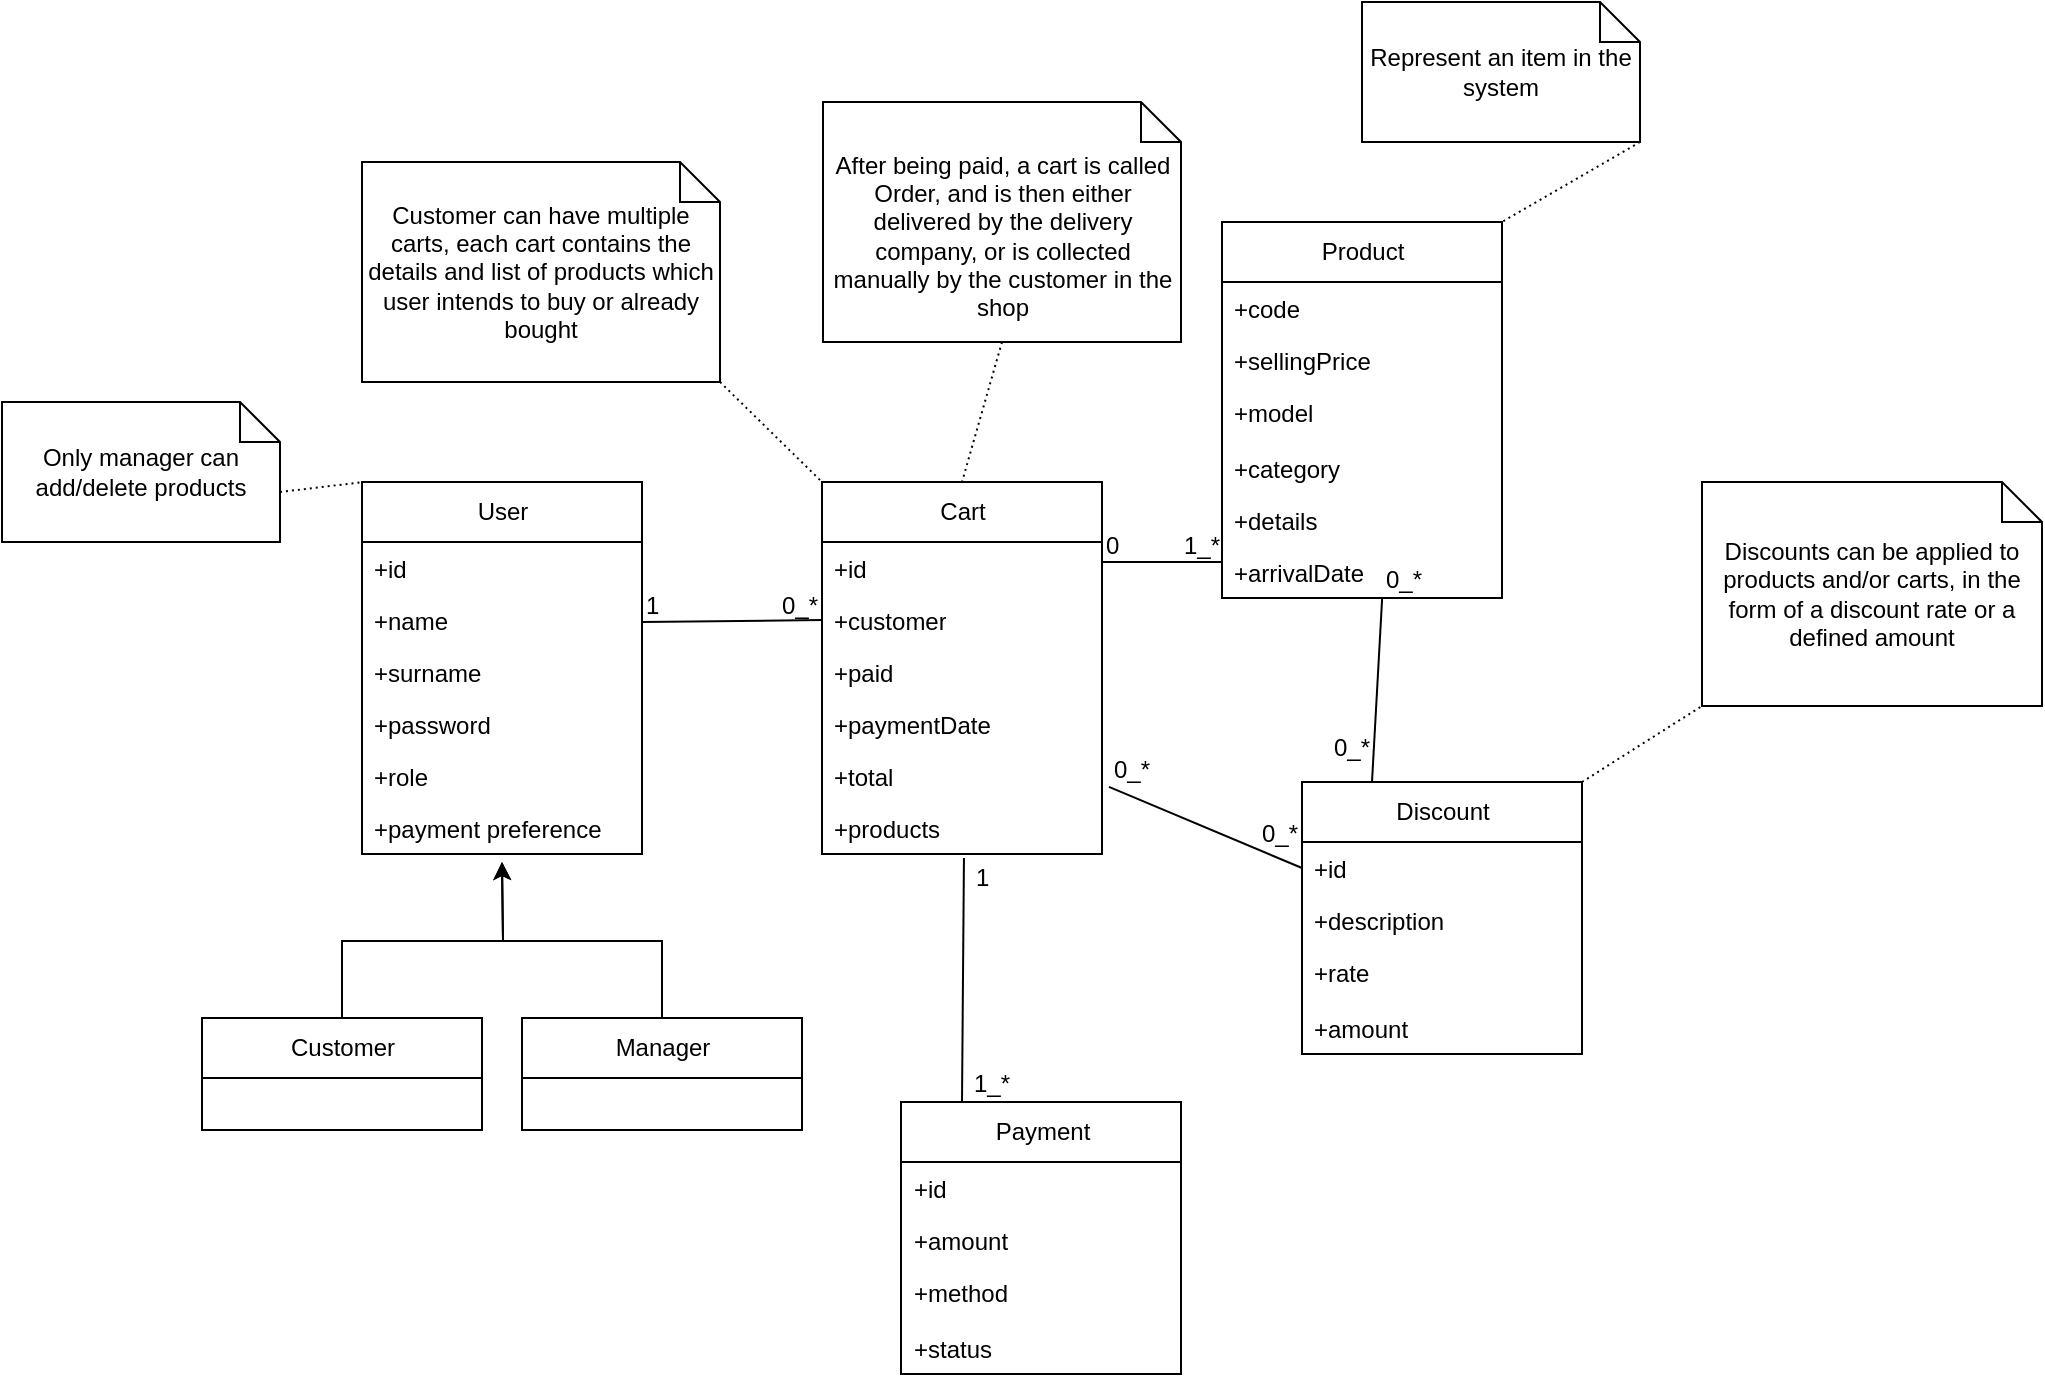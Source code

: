 <mxfile version="24.3.1" type="device">
  <diagram name="Page-1" id="sScCAlNBUdCnbL7YjxBB">
    <mxGraphModel dx="2555" dy="2163" grid="1" gridSize="10" guides="1" tooltips="1" connect="1" arrows="1" fold="1" page="1" pageScale="1" pageWidth="827" pageHeight="1169" math="0" shadow="0">
      <root>
        <mxCell id="0" />
        <mxCell id="1" parent="0" />
        <mxCell id="dbdY2oD0q3TGfeCtNdl1-99" style="edgeStyle=orthogonalEdgeStyle;rounded=0;orthogonalLoop=1;jettySize=auto;html=1;exitX=0.5;exitY=0;exitDx=0;exitDy=0;" parent="1" source="dbdY2oD0q3TGfeCtNdl1-5" edge="1">
          <mxGeometry relative="1" as="geometry">
            <mxPoint x="200" y="320" as="targetPoint" />
          </mxGeometry>
        </mxCell>
        <mxCell id="dbdY2oD0q3TGfeCtNdl1-5" value="Customer" style="swimlane;fontStyle=0;childLayout=stackLayout;horizontal=1;startSize=30;fillColor=none;horizontalStack=0;resizeParent=1;resizeParentMax=0;resizeLast=0;collapsible=1;marginBottom=0;html=1;" parent="1" vertex="1">
          <mxGeometry x="50" y="398" width="140" height="56" as="geometry" />
        </mxCell>
        <mxCell id="dbdY2oD0q3TGfeCtNdl1-98" style="edgeStyle=orthogonalEdgeStyle;rounded=0;orthogonalLoop=1;jettySize=auto;html=1;exitX=0.5;exitY=0;exitDx=0;exitDy=0;" parent="1" source="dbdY2oD0q3TGfeCtNdl1-73" edge="1">
          <mxGeometry relative="1" as="geometry">
            <mxPoint x="200" y="320" as="targetPoint" />
          </mxGeometry>
        </mxCell>
        <mxCell id="dbdY2oD0q3TGfeCtNdl1-73" value="Manager" style="swimlane;fontStyle=0;childLayout=stackLayout;horizontal=1;startSize=30;fillColor=none;horizontalStack=0;resizeParent=1;resizeParentMax=0;resizeLast=0;collapsible=1;marginBottom=0;html=1;" parent="1" vertex="1">
          <mxGeometry x="210" y="398" width="140" height="56" as="geometry" />
        </mxCell>
        <mxCell id="dbdY2oD0q3TGfeCtNdl1-74" value="Cart" style="swimlane;fontStyle=0;childLayout=stackLayout;horizontal=1;startSize=30;fillColor=none;horizontalStack=0;resizeParent=1;resizeParentMax=0;resizeLast=0;collapsible=1;marginBottom=0;html=1;" parent="1" vertex="1">
          <mxGeometry x="360" y="130" width="140" height="186" as="geometry" />
        </mxCell>
        <mxCell id="dbdY2oD0q3TGfeCtNdl1-92" value="+id" style="text;strokeColor=none;fillColor=none;align=left;verticalAlign=top;spacingLeft=4;spacingRight=4;overflow=hidden;rotatable=0;points=[[0,0.5],[1,0.5]];portConstraint=eastwest;whiteSpace=wrap;html=1;" parent="dbdY2oD0q3TGfeCtNdl1-74" vertex="1">
          <mxGeometry y="30" width="140" height="26" as="geometry" />
        </mxCell>
        <mxCell id="dbdY2oD0q3TGfeCtNdl1-93" value="+customer" style="text;strokeColor=none;fillColor=none;align=left;verticalAlign=top;spacingLeft=4;spacingRight=4;overflow=hidden;rotatable=0;points=[[0,0.5],[1,0.5]];portConstraint=eastwest;whiteSpace=wrap;html=1;" parent="dbdY2oD0q3TGfeCtNdl1-74" vertex="1">
          <mxGeometry y="56" width="140" height="26" as="geometry" />
        </mxCell>
        <mxCell id="dbdY2oD0q3TGfeCtNdl1-94" value="+paid" style="text;strokeColor=none;fillColor=none;align=left;verticalAlign=top;spacingLeft=4;spacingRight=4;overflow=hidden;rotatable=0;points=[[0,0.5],[1,0.5]];portConstraint=eastwest;whiteSpace=wrap;html=1;" parent="dbdY2oD0q3TGfeCtNdl1-74" vertex="1">
          <mxGeometry y="82" width="140" height="26" as="geometry" />
        </mxCell>
        <mxCell id="dbdY2oD0q3TGfeCtNdl1-95" value="+paymentDate" style="text;strokeColor=none;fillColor=none;align=left;verticalAlign=top;spacingLeft=4;spacingRight=4;overflow=hidden;rotatable=0;points=[[0,0.5],[1,0.5]];portConstraint=eastwest;whiteSpace=wrap;html=1;" parent="dbdY2oD0q3TGfeCtNdl1-74" vertex="1">
          <mxGeometry y="108" width="140" height="26" as="geometry" />
        </mxCell>
        <mxCell id="dbdY2oD0q3TGfeCtNdl1-96" value="+total" style="text;strokeColor=none;fillColor=none;align=left;verticalAlign=top;spacingLeft=4;spacingRight=4;overflow=hidden;rotatable=0;points=[[0,0.5],[1,0.5]];portConstraint=eastwest;whiteSpace=wrap;html=1;" parent="dbdY2oD0q3TGfeCtNdl1-74" vertex="1">
          <mxGeometry y="134" width="140" height="26" as="geometry" />
        </mxCell>
        <mxCell id="dbdY2oD0q3TGfeCtNdl1-97" value="+products" style="text;strokeColor=none;fillColor=none;align=left;verticalAlign=top;spacingLeft=4;spacingRight=4;overflow=hidden;rotatable=0;points=[[0,0.5],[1,0.5]];portConstraint=eastwest;whiteSpace=wrap;html=1;" parent="dbdY2oD0q3TGfeCtNdl1-74" vertex="1">
          <mxGeometry y="160" width="140" height="26" as="geometry" />
        </mxCell>
        <mxCell id="dbdY2oD0q3TGfeCtNdl1-75" value="Product" style="swimlane;fontStyle=0;childLayout=stackLayout;horizontal=1;startSize=30;fillColor=none;horizontalStack=0;resizeParent=1;resizeParentMax=0;resizeLast=0;collapsible=1;marginBottom=0;html=1;" parent="1" vertex="1">
          <mxGeometry x="560" width="140" height="188" as="geometry" />
        </mxCell>
        <mxCell id="dbdY2oD0q3TGfeCtNdl1-76" value="+code" style="text;strokeColor=none;fillColor=none;align=left;verticalAlign=top;spacingLeft=4;spacingRight=4;overflow=hidden;rotatable=0;points=[[0,0.5],[1,0.5]];portConstraint=eastwest;whiteSpace=wrap;html=1;" parent="dbdY2oD0q3TGfeCtNdl1-75" vertex="1">
          <mxGeometry y="30" width="140" height="26" as="geometry" />
        </mxCell>
        <mxCell id="dbdY2oD0q3TGfeCtNdl1-77" value="+sellingPrice" style="text;strokeColor=none;fillColor=none;align=left;verticalAlign=top;spacingLeft=4;spacingRight=4;overflow=hidden;rotatable=0;points=[[0,0.5],[1,0.5]];portConstraint=eastwest;whiteSpace=wrap;html=1;" parent="dbdY2oD0q3TGfeCtNdl1-75" vertex="1">
          <mxGeometry y="56" width="140" height="26" as="geometry" />
        </mxCell>
        <mxCell id="dbdY2oD0q3TGfeCtNdl1-78" value="+model" style="text;strokeColor=none;fillColor=none;align=left;verticalAlign=top;spacingLeft=4;spacingRight=4;overflow=hidden;rotatable=0;points=[[0,0.5],[1,0.5]];portConstraint=eastwest;whiteSpace=wrap;html=1;" parent="dbdY2oD0q3TGfeCtNdl1-75" vertex="1">
          <mxGeometry y="82" width="140" height="28" as="geometry" />
        </mxCell>
        <mxCell id="dbdY2oD0q3TGfeCtNdl1-83" value="+category" style="text;strokeColor=none;fillColor=none;align=left;verticalAlign=top;spacingLeft=4;spacingRight=4;overflow=hidden;rotatable=0;points=[[0,0.5],[1,0.5]];portConstraint=eastwest;whiteSpace=wrap;html=1;" parent="dbdY2oD0q3TGfeCtNdl1-75" vertex="1">
          <mxGeometry y="110" width="140" height="26" as="geometry" />
        </mxCell>
        <mxCell id="dbdY2oD0q3TGfeCtNdl1-89" value="+details" style="text;strokeColor=none;fillColor=none;align=left;verticalAlign=top;spacingLeft=4;spacingRight=4;overflow=hidden;rotatable=0;points=[[0,0.5],[1,0.5]];portConstraint=eastwest;whiteSpace=wrap;html=1;" parent="dbdY2oD0q3TGfeCtNdl1-75" vertex="1">
          <mxGeometry y="136" width="140" height="26" as="geometry" />
        </mxCell>
        <mxCell id="dbdY2oD0q3TGfeCtNdl1-90" value="+arrivalDate" style="text;strokeColor=none;fillColor=none;align=left;verticalAlign=top;spacingLeft=4;spacingRight=4;overflow=hidden;rotatable=0;points=[[0,0.5],[1,0.5]];portConstraint=eastwest;whiteSpace=wrap;html=1;" parent="dbdY2oD0q3TGfeCtNdl1-75" vertex="1">
          <mxGeometry y="162" width="140" height="26" as="geometry" />
        </mxCell>
        <mxCell id="dbdY2oD0q3TGfeCtNdl1-102" value="" style="endArrow=none;html=1;rounded=0;entryX=0;entryY=0.5;entryDx=0;entryDy=0;" parent="1" target="dbdY2oD0q3TGfeCtNdl1-93" edge="1">
          <mxGeometry relative="1" as="geometry">
            <mxPoint x="270" y="200" as="sourcePoint" />
            <mxPoint x="430" y="200" as="targetPoint" />
          </mxGeometry>
        </mxCell>
        <mxCell id="dbdY2oD0q3TGfeCtNdl1-103" value="1" style="resizable=0;html=1;whiteSpace=wrap;align=left;verticalAlign=bottom;" parent="dbdY2oD0q3TGfeCtNdl1-102" connectable="0" vertex="1">
          <mxGeometry x="-1" relative="1" as="geometry" />
        </mxCell>
        <mxCell id="dbdY2oD0q3TGfeCtNdl1-104" value="0_*" style="resizable=0;html=1;whiteSpace=wrap;align=right;verticalAlign=bottom;" parent="dbdY2oD0q3TGfeCtNdl1-102" connectable="0" vertex="1">
          <mxGeometry x="1" relative="1" as="geometry">
            <mxPoint y="1" as="offset" />
          </mxGeometry>
        </mxCell>
        <mxCell id="dbdY2oD0q3TGfeCtNdl1-105" value="" style="endArrow=none;html=1;rounded=0;" parent="1" edge="1">
          <mxGeometry relative="1" as="geometry">
            <mxPoint x="500" y="170" as="sourcePoint" />
            <mxPoint x="560" y="170" as="targetPoint" />
          </mxGeometry>
        </mxCell>
        <mxCell id="dbdY2oD0q3TGfeCtNdl1-106" value="0" style="resizable=0;html=1;whiteSpace=wrap;align=left;verticalAlign=bottom;" parent="dbdY2oD0q3TGfeCtNdl1-105" connectable="0" vertex="1">
          <mxGeometry x="-1" relative="1" as="geometry" />
        </mxCell>
        <mxCell id="dbdY2oD0q3TGfeCtNdl1-107" value="1_*" style="resizable=0;html=1;whiteSpace=wrap;align=right;verticalAlign=bottom;" parent="dbdY2oD0q3TGfeCtNdl1-105" connectable="0" vertex="1">
          <mxGeometry x="1" relative="1" as="geometry" />
        </mxCell>
        <mxCell id="dbdY2oD0q3TGfeCtNdl1-108" value="Only manager can add/delete products" style="shape=note;size=20;whiteSpace=wrap;html=1;" parent="1" vertex="1">
          <mxGeometry x="-50" y="90" width="139" height="70" as="geometry" />
        </mxCell>
        <mxCell id="dbdY2oD0q3TGfeCtNdl1-109" value="" style="endArrow=none;html=1;rounded=0;dashed=1;dashPattern=1 2;entryX=0;entryY=0;entryDx=0;entryDy=0;exitX=0;exitY=0;exitDx=139;exitDy=45;exitPerimeter=0;" parent="1" edge="1" source="dbdY2oD0q3TGfeCtNdl1-108">
          <mxGeometry relative="1" as="geometry">
            <mxPoint x="100" y="90" as="sourcePoint" />
            <mxPoint x="131" y="130" as="targetPoint" />
          </mxGeometry>
        </mxCell>
        <mxCell id="dbdY2oD0q3TGfeCtNdl1-111" value="Customer can have multiple carts, each cart contains the details and list of products which user intends to buy or already bought" style="shape=note;size=20;whiteSpace=wrap;html=1;" parent="1" vertex="1">
          <mxGeometry x="130" y="-30" width="179" height="110" as="geometry" />
        </mxCell>
        <mxCell id="dbdY2oD0q3TGfeCtNdl1-112" value="" style="endArrow=none;html=1;rounded=0;dashed=1;dashPattern=1 2;entryX=0;entryY=0;entryDx=0;entryDy=0;exitX=1;exitY=1;exitDx=0;exitDy=0;exitPerimeter=0;" parent="1" target="dbdY2oD0q3TGfeCtNdl1-74" edge="1" source="dbdY2oD0q3TGfeCtNdl1-111">
          <mxGeometry relative="1" as="geometry">
            <mxPoint x="340" y="90" as="sourcePoint" />
            <mxPoint x="141" y="140" as="targetPoint" />
          </mxGeometry>
        </mxCell>
        <mxCell id="dbdY2oD0q3TGfeCtNdl1-113" value="Represent an item in the system" style="shape=note;size=20;whiteSpace=wrap;html=1;" parent="1" vertex="1">
          <mxGeometry x="630" y="-110" width="139" height="70" as="geometry" />
        </mxCell>
        <mxCell id="dbdY2oD0q3TGfeCtNdl1-114" value="" style="endArrow=none;html=1;rounded=0;dashed=1;dashPattern=1 2;entryX=1;entryY=0;entryDx=0;entryDy=0;exitX=1;exitY=1;exitDx=0;exitDy=0;exitPerimeter=0;" parent="1" source="dbdY2oD0q3TGfeCtNdl1-113" target="dbdY2oD0q3TGfeCtNdl1-75" edge="1">
          <mxGeometry relative="1" as="geometry">
            <mxPoint x="350" y="100" as="sourcePoint" />
            <mxPoint x="370" y="140" as="targetPoint" />
          </mxGeometry>
        </mxCell>
        <mxCell id="dbdY2oD0q3TGfeCtNdl1-126" value="" style="endArrow=none;html=1;rounded=0;entryX=0.5;entryY=0;entryDx=0;entryDy=0;exitX=0.507;exitY=1.077;exitDx=0;exitDy=0;exitPerimeter=0;" parent="1" source="dbdY2oD0q3TGfeCtNdl1-97" edge="1">
          <mxGeometry relative="1" as="geometry">
            <mxPoint x="424.5" y="340" as="sourcePoint" />
            <mxPoint x="430" y="440" as="targetPoint" />
          </mxGeometry>
        </mxCell>
        <mxCell id="dbdY2oD0q3TGfeCtNdl1-127" value="1" style="resizable=0;html=1;whiteSpace=wrap;align=left;verticalAlign=bottom;" parent="dbdY2oD0q3TGfeCtNdl1-126" connectable="0" vertex="1">
          <mxGeometry x="-1" relative="1" as="geometry">
            <mxPoint x="4" y="18" as="offset" />
          </mxGeometry>
        </mxCell>
        <mxCell id="dbdY2oD0q3TGfeCtNdl1-128" value="1_*" style="resizable=0;html=1;whiteSpace=wrap;align=right;verticalAlign=bottom;" parent="dbdY2oD0q3TGfeCtNdl1-126" connectable="0" vertex="1">
          <mxGeometry x="1" relative="1" as="geometry">
            <mxPoint x="25" as="offset" />
          </mxGeometry>
        </mxCell>
        <mxCell id="q1qRYg6cuYfZDlTpK5Hx-2" value="Discount" style="swimlane;fontStyle=0;childLayout=stackLayout;horizontal=1;startSize=30;fillColor=none;horizontalStack=0;resizeParent=1;resizeParentMax=0;resizeLast=0;collapsible=1;marginBottom=0;html=1;" parent="1" vertex="1">
          <mxGeometry x="600" y="280" width="140" height="136" as="geometry" />
        </mxCell>
        <mxCell id="q1qRYg6cuYfZDlTpK5Hx-3" value="+id" style="text;strokeColor=none;fillColor=none;align=left;verticalAlign=top;spacingLeft=4;spacingRight=4;overflow=hidden;rotatable=0;points=[[0,0.5],[1,0.5]];portConstraint=eastwest;whiteSpace=wrap;html=1;" parent="q1qRYg6cuYfZDlTpK5Hx-2" vertex="1">
          <mxGeometry y="30" width="140" height="26" as="geometry" />
        </mxCell>
        <mxCell id="q1qRYg6cuYfZDlTpK5Hx-4" value="+description" style="text;strokeColor=none;fillColor=none;align=left;verticalAlign=top;spacingLeft=4;spacingRight=4;overflow=hidden;rotatable=0;points=[[0,0.5],[1,0.5]];portConstraint=eastwest;whiteSpace=wrap;html=1;" parent="q1qRYg6cuYfZDlTpK5Hx-2" vertex="1">
          <mxGeometry y="56" width="140" height="26" as="geometry" />
        </mxCell>
        <mxCell id="q1qRYg6cuYfZDlTpK5Hx-5" value="+rate" style="text;strokeColor=none;fillColor=none;align=left;verticalAlign=top;spacingLeft=4;spacingRight=4;overflow=hidden;rotatable=0;points=[[0,0.5],[1,0.5]];portConstraint=eastwest;whiteSpace=wrap;html=1;" parent="q1qRYg6cuYfZDlTpK5Hx-2" vertex="1">
          <mxGeometry y="82" width="140" height="28" as="geometry" />
        </mxCell>
        <mxCell id="q1qRYg6cuYfZDlTpK5Hx-6" value="+amount" style="text;strokeColor=none;fillColor=none;align=left;verticalAlign=top;spacingLeft=4;spacingRight=4;overflow=hidden;rotatable=0;points=[[0,0.5],[1,0.5]];portConstraint=eastwest;whiteSpace=wrap;html=1;" parent="q1qRYg6cuYfZDlTpK5Hx-2" vertex="1">
          <mxGeometry y="110" width="140" height="26" as="geometry" />
        </mxCell>
        <mxCell id="q1qRYg6cuYfZDlTpK5Hx-9" value="" style="endArrow=none;html=1;rounded=0;entryX=0;entryY=0.5;entryDx=0;entryDy=0;exitX=1.025;exitY=0.71;exitDx=0;exitDy=0;exitPerimeter=0;" parent="1" source="dbdY2oD0q3TGfeCtNdl1-96" target="q1qRYg6cuYfZDlTpK5Hx-3" edge="1">
          <mxGeometry relative="1" as="geometry">
            <mxPoint x="539.5" y="240" as="sourcePoint" />
            <mxPoint x="599.5" y="240" as="targetPoint" />
          </mxGeometry>
        </mxCell>
        <mxCell id="q1qRYg6cuYfZDlTpK5Hx-10" value="0_*" style="resizable=0;html=1;whiteSpace=wrap;align=left;verticalAlign=bottom;" parent="q1qRYg6cuYfZDlTpK5Hx-9" connectable="0" vertex="1">
          <mxGeometry x="-1" relative="1" as="geometry" />
        </mxCell>
        <mxCell id="q1qRYg6cuYfZDlTpK5Hx-11" value="0_*" style="resizable=0;html=1;whiteSpace=wrap;align=right;verticalAlign=bottom;" parent="q1qRYg6cuYfZDlTpK5Hx-9" connectable="0" vertex="1">
          <mxGeometry x="1" relative="1" as="geometry">
            <mxPoint y="-8" as="offset" />
          </mxGeometry>
        </mxCell>
        <mxCell id="q1qRYg6cuYfZDlTpK5Hx-12" value="" style="endArrow=none;html=1;rounded=0;entryX=0.25;entryY=0;entryDx=0;entryDy=0;exitX=0.572;exitY=0.999;exitDx=0;exitDy=0;exitPerimeter=0;" parent="1" source="dbdY2oD0q3TGfeCtNdl1-90" target="q1qRYg6cuYfZDlTpK5Hx-2" edge="1">
          <mxGeometry relative="1" as="geometry">
            <mxPoint x="513" y="292" as="sourcePoint" />
            <mxPoint x="610" y="333" as="targetPoint" />
          </mxGeometry>
        </mxCell>
        <mxCell id="q1qRYg6cuYfZDlTpK5Hx-13" value="0_*" style="resizable=0;html=1;whiteSpace=wrap;align=left;verticalAlign=bottom;" parent="q1qRYg6cuYfZDlTpK5Hx-12" connectable="0" vertex="1">
          <mxGeometry x="-1" relative="1" as="geometry" />
        </mxCell>
        <mxCell id="q1qRYg6cuYfZDlTpK5Hx-14" value="0_*" style="resizable=0;html=1;whiteSpace=wrap;align=right;verticalAlign=bottom;" parent="q1qRYg6cuYfZDlTpK5Hx-12" connectable="0" vertex="1">
          <mxGeometry x="1" relative="1" as="geometry">
            <mxPoint y="-8" as="offset" />
          </mxGeometry>
        </mxCell>
        <mxCell id="q1qRYg6cuYfZDlTpK5Hx-15" value="Discounts can be applied to products and/or carts, in the form of a discount rate or a defined amount" style="shape=note;size=20;whiteSpace=wrap;html=1;" parent="1" vertex="1">
          <mxGeometry x="800" y="130" width="170" height="112" as="geometry" />
        </mxCell>
        <mxCell id="q1qRYg6cuYfZDlTpK5Hx-16" value="" style="endArrow=none;html=1;rounded=0;dashed=1;dashPattern=1 2;entryX=0;entryY=1;entryDx=0;entryDy=0;exitX=1;exitY=0;exitDx=0;exitDy=0;entryPerimeter=0;" parent="1" source="q1qRYg6cuYfZDlTpK5Hx-2" target="q1qRYg6cuYfZDlTpK5Hx-15" edge="1">
          <mxGeometry relative="1" as="geometry">
            <mxPoint x="550" as="sourcePoint" />
            <mxPoint x="570" y="10" as="targetPoint" />
          </mxGeometry>
        </mxCell>
        <mxCell id="q1qRYg6cuYfZDlTpK5Hx-18" value="User" style="swimlane;fontStyle=0;childLayout=stackLayout;horizontal=1;startSize=30;fillColor=none;horizontalStack=0;resizeParent=1;resizeParentMax=0;resizeLast=0;collapsible=1;marginBottom=0;html=1;" parent="1" vertex="1">
          <mxGeometry x="130" y="130" width="140" height="186" as="geometry" />
        </mxCell>
        <mxCell id="q1qRYg6cuYfZDlTpK5Hx-19" value="+id" style="text;strokeColor=none;fillColor=none;align=left;verticalAlign=top;spacingLeft=4;spacingRight=4;overflow=hidden;rotatable=0;points=[[0,0.5],[1,0.5]];portConstraint=eastwest;whiteSpace=wrap;html=1;" parent="q1qRYg6cuYfZDlTpK5Hx-18" vertex="1">
          <mxGeometry y="30" width="140" height="26" as="geometry" />
        </mxCell>
        <mxCell id="q1qRYg6cuYfZDlTpK5Hx-20" value="+name" style="text;strokeColor=none;fillColor=none;align=left;verticalAlign=top;spacingLeft=4;spacingRight=4;overflow=hidden;rotatable=0;points=[[0,0.5],[1,0.5]];portConstraint=eastwest;whiteSpace=wrap;html=1;" parent="q1qRYg6cuYfZDlTpK5Hx-18" vertex="1">
          <mxGeometry y="56" width="140" height="26" as="geometry" />
        </mxCell>
        <mxCell id="q1qRYg6cuYfZDlTpK5Hx-21" value="+surname" style="text;strokeColor=none;fillColor=none;align=left;verticalAlign=top;spacingLeft=4;spacingRight=4;overflow=hidden;rotatable=0;points=[[0,0.5],[1,0.5]];portConstraint=eastwest;whiteSpace=wrap;html=1;" parent="q1qRYg6cuYfZDlTpK5Hx-18" vertex="1">
          <mxGeometry y="82" width="140" height="26" as="geometry" />
        </mxCell>
        <mxCell id="q1qRYg6cuYfZDlTpK5Hx-22" value="+password" style="text;strokeColor=none;fillColor=none;align=left;verticalAlign=top;spacingLeft=4;spacingRight=4;overflow=hidden;rotatable=0;points=[[0,0.5],[1,0.5]];portConstraint=eastwest;whiteSpace=wrap;html=1;" parent="q1qRYg6cuYfZDlTpK5Hx-18" vertex="1">
          <mxGeometry y="108" width="140" height="26" as="geometry" />
        </mxCell>
        <mxCell id="q1qRYg6cuYfZDlTpK5Hx-23" value="+role" style="text;strokeColor=none;fillColor=none;align=left;verticalAlign=top;spacingLeft=4;spacingRight=4;overflow=hidden;rotatable=0;points=[[0,0.5],[1,0.5]];portConstraint=eastwest;whiteSpace=wrap;html=1;" parent="q1qRYg6cuYfZDlTpK5Hx-18" vertex="1">
          <mxGeometry y="134" width="140" height="26" as="geometry" />
        </mxCell>
        <mxCell id="q1qRYg6cuYfZDlTpK5Hx-24" value="+payment preference" style="text;strokeColor=none;fillColor=none;align=left;verticalAlign=top;spacingLeft=4;spacingRight=4;overflow=hidden;rotatable=0;points=[[0,0.5],[1,0.5]];portConstraint=eastwest;whiteSpace=wrap;html=1;" parent="q1qRYg6cuYfZDlTpK5Hx-18" vertex="1">
          <mxGeometry y="160" width="140" height="26" as="geometry" />
        </mxCell>
        <mxCell id="q1qRYg6cuYfZDlTpK5Hx-28" value="Payment" style="swimlane;fontStyle=0;childLayout=stackLayout;horizontal=1;startSize=30;fillColor=none;horizontalStack=0;resizeParent=1;resizeParentMax=0;resizeLast=0;collapsible=1;marginBottom=0;html=1;" parent="1" vertex="1">
          <mxGeometry x="399.5" y="440" width="140" height="136" as="geometry" />
        </mxCell>
        <mxCell id="q1qRYg6cuYfZDlTpK5Hx-29" value="+id" style="text;strokeColor=none;fillColor=none;align=left;verticalAlign=top;spacingLeft=4;spacingRight=4;overflow=hidden;rotatable=0;points=[[0,0.5],[1,0.5]];portConstraint=eastwest;whiteSpace=wrap;html=1;" parent="q1qRYg6cuYfZDlTpK5Hx-28" vertex="1">
          <mxGeometry y="30" width="140" height="26" as="geometry" />
        </mxCell>
        <mxCell id="q1qRYg6cuYfZDlTpK5Hx-30" value="+amount" style="text;strokeColor=none;fillColor=none;align=left;verticalAlign=top;spacingLeft=4;spacingRight=4;overflow=hidden;rotatable=0;points=[[0,0.5],[1,0.5]];portConstraint=eastwest;whiteSpace=wrap;html=1;" parent="q1qRYg6cuYfZDlTpK5Hx-28" vertex="1">
          <mxGeometry y="56" width="140" height="26" as="geometry" />
        </mxCell>
        <mxCell id="q1qRYg6cuYfZDlTpK5Hx-31" value="+method" style="text;strokeColor=none;fillColor=none;align=left;verticalAlign=top;spacingLeft=4;spacingRight=4;overflow=hidden;rotatable=0;points=[[0,0.5],[1,0.5]];portConstraint=eastwest;whiteSpace=wrap;html=1;" parent="q1qRYg6cuYfZDlTpK5Hx-28" vertex="1">
          <mxGeometry y="82" width="140" height="28" as="geometry" />
        </mxCell>
        <mxCell id="q1qRYg6cuYfZDlTpK5Hx-32" value="+status" style="text;strokeColor=none;fillColor=none;align=left;verticalAlign=top;spacingLeft=4;spacingRight=4;overflow=hidden;rotatable=0;points=[[0,0.5],[1,0.5]];portConstraint=eastwest;whiteSpace=wrap;html=1;" parent="q1qRYg6cuYfZDlTpK5Hx-28" vertex="1">
          <mxGeometry y="110" width="140" height="26" as="geometry" />
        </mxCell>
        <mxCell id="U-Jnh9u7Tcvw3dsEeYBn-1" value="&lt;div&gt;&lt;br&gt;&lt;/div&gt;After being paid, a cart is&amp;nbsp;&lt;span style=&quot;background-color: initial;&quot;&gt;called Order, and is then either delivered by the delivery company, or is collected manually by the customer in the shop&lt;/span&gt;" style="shape=note;size=20;whiteSpace=wrap;html=1;" vertex="1" parent="1">
          <mxGeometry x="360.5" y="-60" width="179" height="120" as="geometry" />
        </mxCell>
        <mxCell id="U-Jnh9u7Tcvw3dsEeYBn-5" value="" style="endArrow=none;html=1;rounded=0;dashed=1;dashPattern=1 2;entryX=0.5;entryY=0;entryDx=0;entryDy=0;exitX=0.5;exitY=1;exitDx=0;exitDy=0;exitPerimeter=0;" edge="1" parent="1" source="U-Jnh9u7Tcvw3dsEeYBn-1" target="dbdY2oD0q3TGfeCtNdl1-74">
          <mxGeometry relative="1" as="geometry">
            <mxPoint x="350" y="100" as="sourcePoint" />
            <mxPoint x="370" y="140" as="targetPoint" />
          </mxGeometry>
        </mxCell>
      </root>
    </mxGraphModel>
  </diagram>
</mxfile>
